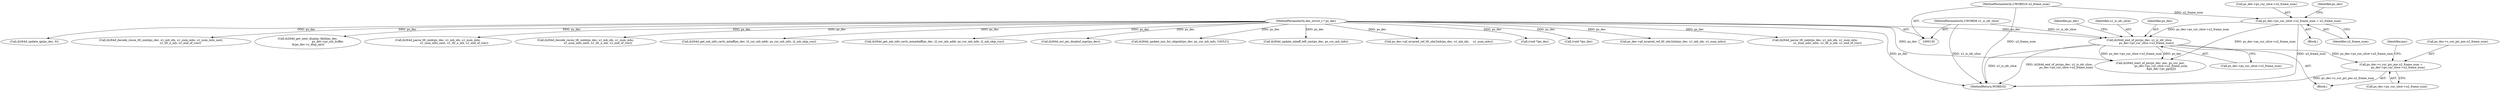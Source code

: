 digraph "0_Android_e629194c62a9a129ce378e08cb1059a8a53f1795_0@pointer" {
"1000236" [label="(Call,ps_dec->s_cur_pic_poc.u2_frame_num =\n                ps_dec->ps_cur_slice->u2_frame_num)"];
"1000228" [label="(Call,ih264d_end_of_pic(ps_dec, u1_is_idr_slice,\n                ps_dec->ps_cur_slice->u2_frame_num))"];
"1000131" [label="(MethodParameterIn,dec_struct_t * ps_dec)"];
"1000133" [label="(MethodParameterIn,UWORD8 u1_is_idr_slice)"];
"1000215" [label="(Call,ps_dec->ps_cur_slice->u2_frame_num = u2_frame_num)"];
"1000134" [label="(MethodParameterIn,UWORD16 u2_frame_num)"];
"1000215" [label="(Call,ps_dec->ps_cur_slice->u2_frame_num = u2_frame_num)"];
"1001135" [label="(Call,ih264d_update_nnz_for_skipmb(ps_dec, ps_cur_mb_info, CAVLC))"];
"1000239" [label="(Identifier,ps_dec)"];
"1001163" [label="(Call,ih264d_update_mbaff_left_nnz(ps_dec, ps_cur_mb_info))"];
"1000620" [label="(Call,ps_dec->pf_mvpred_ref_tfr_nby2mb(ps_dec, u1_mb_idx,    u1_num_mbs))"];
"1000230" [label="(Identifier,u1_is_idr_slice)"];
"1000492" [label="(Call,(void *)ps_dec)"];
"1000231" [label="(Call,ps_dec->ps_cur_slice->u2_frame_num)"];
"1000448" [label="(Call,(void *)ps_dec)"];
"1000221" [label="(Identifier,u2_frame_num)"];
"1001222" [label="(Call,ps_dec->pf_mvpred_ref_tfr_nby2mb(ps_dec, u1_mb_idx, u1_num_mbs))"];
"1000229" [label="(Identifier,ps_dec)"];
"1000667" [label="(Call,ih264d_parse_tfr_nmb(ps_dec, u1_mb_idx, u1_num_mbs,\n                            u1_num_mbs_next, u1_tfr_n_mb, u1_end_of_row))"];
"1000966" [label="(Call,ih264d_update_qp(ps_dec, 0))"];
"1000236" [label="(Call,ps_dec->s_cur_pic_poc.u2_frame_num =\n                ps_dec->ps_cur_slice->u2_frame_num)"];
"1001260" [label="(Call,ih264d_decode_recon_tfr_nmb(ps_dec, u1_mb_idx, u1_num_mbs, u1_num_mbs_next,\n                                            u1_tfr_n_mb, u1_end_of_row))"];
"1000133" [label="(MethodParameterIn,UWORD8 u1_is_idr_slice)"];
"1000393" [label="(Call,ih264d_get_next_display_field(ps_dec,\n                                              ps_dec->ps_out_buffer,\n &(ps_dec->s_disp_op)))"];
"1000131" [label="(MethodParameterIn,dec_struct_t * ps_dec)"];
"1000216" [label="(Call,ps_dec->ps_cur_slice->u2_frame_num)"];
"1000242" [label="(Call,ps_dec->ps_cur_slice->u2_frame_num)"];
"1001246" [label="(Call,ih264d_parse_tfr_nmb(ps_dec, u1_mb_idx, u1_num_mbs,\n                                     u1_num_mbs_next, u1_tfr_n_mb, u1_end_of_row))"];
"1000228" [label="(Call,ih264d_end_of_pic(ps_dec, u1_is_idr_slice,\n                ps_dec->ps_cur_slice->u2_frame_num))"];
"1000252" [label="(Identifier,poc)"];
"1000681" [label="(Call,ih264d_decode_recon_tfr_nmb(ps_dec, u1_mb_idx, u1_num_mbs,\n                            u1_num_mbs_next, u1_tfr_n_mb, u1_end_of_row))"];
"1000237" [label="(Call,ps_dec->s_cur_pic_poc.u2_frame_num)"];
"1000227" [label="(Block,)"];
"1000225" [label="(Identifier,ps_dec)"];
"1001358" [label="(MethodReturn,WORD32)"];
"1000214" [label="(Block,)"];
"1000134" [label="(MethodParameterIn,UWORD16 u2_frame_num)"];
"1000354" [label="(Call,ih264d_start_of_pic(ps_dec, poc, ps_cur_poc,\n                         ps_dec->ps_cur_slice->u2_frame_num,\n                         &ps_dec->ps_pps[j]))"];
"1001064" [label="(Call,ih264d_get_mb_info_cavlc_mbaff(ps_dec, i2_cur_mb_addr, ps_cur_mb_info, i2_mb_skip_run))"];
"1001070" [label="(Call,ih264d_get_mb_info_cavlc_nonmbaff(ps_dec, i2_cur_mb_addr, ps_cur_mb_info, i2_mb_skip_run))"];
"1000206" [label="(Call,ih264d_err_pic_dispbuf_mgr(ps_dec))"];
"1000236" -> "1000227"  [label="AST: "];
"1000236" -> "1000242"  [label="CFG: "];
"1000237" -> "1000236"  [label="AST: "];
"1000242" -> "1000236"  [label="AST: "];
"1000252" -> "1000236"  [label="CFG: "];
"1000236" -> "1001358"  [label="DDG: ps_dec->s_cur_pic_poc.u2_frame_num"];
"1000228" -> "1000236"  [label="DDG: ps_dec->ps_cur_slice->u2_frame_num"];
"1000228" -> "1000227"  [label="AST: "];
"1000228" -> "1000231"  [label="CFG: "];
"1000229" -> "1000228"  [label="AST: "];
"1000230" -> "1000228"  [label="AST: "];
"1000231" -> "1000228"  [label="AST: "];
"1000239" -> "1000228"  [label="CFG: "];
"1000228" -> "1001358"  [label="DDG: ih264d_end_of_pic(ps_dec, u1_is_idr_slice,\n                ps_dec->ps_cur_slice->u2_frame_num)"];
"1000228" -> "1001358"  [label="DDG: u1_is_idr_slice"];
"1000131" -> "1000228"  [label="DDG: ps_dec"];
"1000133" -> "1000228"  [label="DDG: u1_is_idr_slice"];
"1000215" -> "1000228"  [label="DDG: ps_dec->ps_cur_slice->u2_frame_num"];
"1000228" -> "1000354"  [label="DDG: ps_dec"];
"1000228" -> "1000354"  [label="DDG: ps_dec->ps_cur_slice->u2_frame_num"];
"1000131" -> "1000130"  [label="AST: "];
"1000131" -> "1001358"  [label="DDG: ps_dec"];
"1000131" -> "1000206"  [label="DDG: ps_dec"];
"1000131" -> "1000354"  [label="DDG: ps_dec"];
"1000131" -> "1000393"  [label="DDG: ps_dec"];
"1000131" -> "1000448"  [label="DDG: ps_dec"];
"1000131" -> "1000492"  [label="DDG: ps_dec"];
"1000131" -> "1000620"  [label="DDG: ps_dec"];
"1000131" -> "1000667"  [label="DDG: ps_dec"];
"1000131" -> "1000681"  [label="DDG: ps_dec"];
"1000131" -> "1000966"  [label="DDG: ps_dec"];
"1000131" -> "1001064"  [label="DDG: ps_dec"];
"1000131" -> "1001070"  [label="DDG: ps_dec"];
"1000131" -> "1001135"  [label="DDG: ps_dec"];
"1000131" -> "1001163"  [label="DDG: ps_dec"];
"1000131" -> "1001222"  [label="DDG: ps_dec"];
"1000131" -> "1001246"  [label="DDG: ps_dec"];
"1000131" -> "1001260"  [label="DDG: ps_dec"];
"1000133" -> "1000130"  [label="AST: "];
"1000133" -> "1001358"  [label="DDG: u1_is_idr_slice"];
"1000215" -> "1000214"  [label="AST: "];
"1000215" -> "1000221"  [label="CFG: "];
"1000216" -> "1000215"  [label="AST: "];
"1000221" -> "1000215"  [label="AST: "];
"1000225" -> "1000215"  [label="CFG: "];
"1000215" -> "1001358"  [label="DDG: u2_frame_num"];
"1000134" -> "1000215"  [label="DDG: u2_frame_num"];
"1000215" -> "1000354"  [label="DDG: ps_dec->ps_cur_slice->u2_frame_num"];
"1000134" -> "1000130"  [label="AST: "];
"1000134" -> "1001358"  [label="DDG: u2_frame_num"];
}
